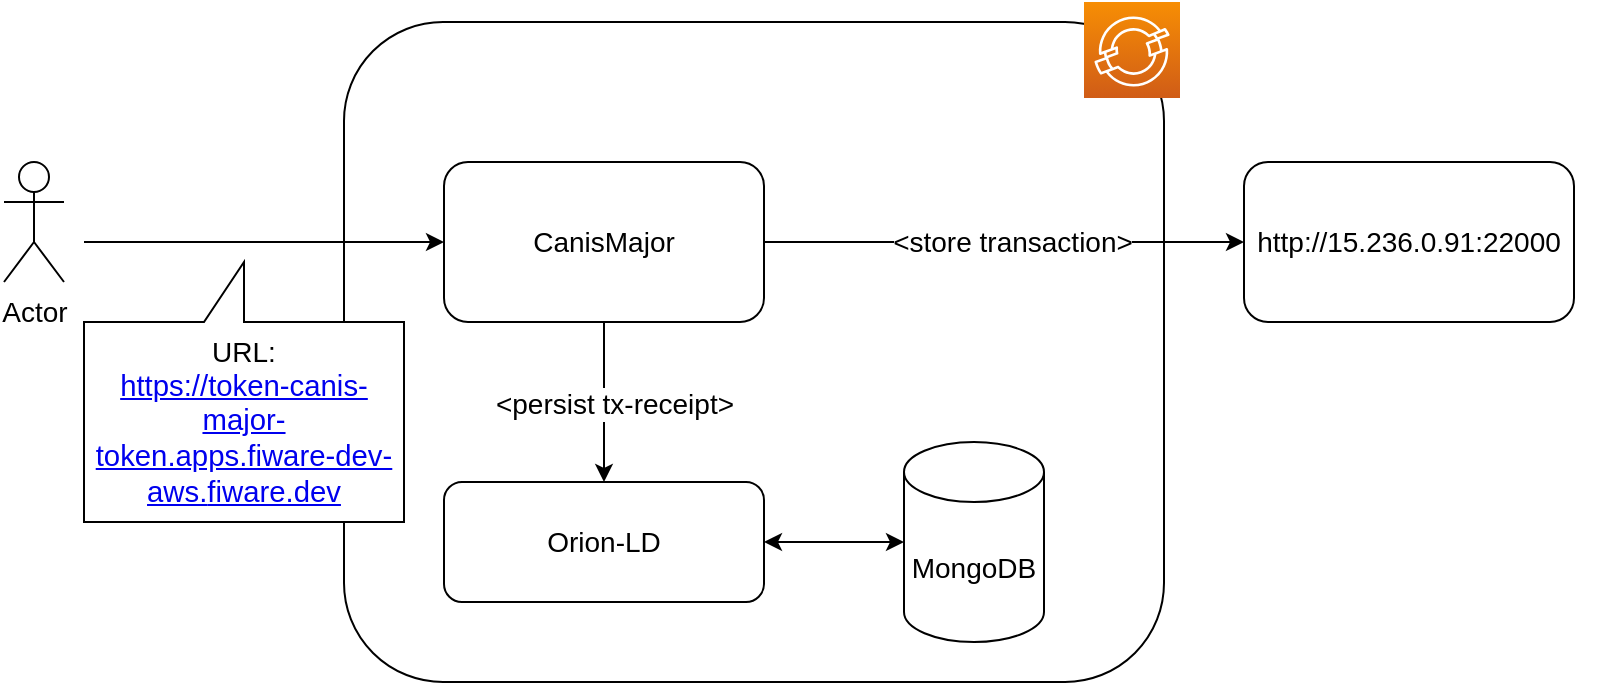 <mxfile version="16.6.5" type="device"><diagram id="O3eeoT9fTH9zFWkKG8IO" name="Page-1"><mxGraphModel dx="1662" dy="873" grid="1" gridSize="10" guides="1" tooltips="1" connect="1" arrows="1" fold="1" page="1" pageScale="1" pageWidth="850" pageHeight="1100" math="0" shadow="0"><root><mxCell id="0"/><mxCell id="1" parent="0"/><mxCell id="n00oQzwvq86F9w5ijK20-14" value="" style="rounded=1;whiteSpace=wrap;html=1;fontSize=14;" vertex="1" parent="1"><mxGeometry x="200" y="290" width="410" height="330" as="geometry"/></mxCell><mxCell id="n00oQzwvq86F9w5ijK20-3" value="" style="group" vertex="1" connectable="0" parent="1"><mxGeometry x="650" y="340" width="178" height="100" as="geometry"/></mxCell><mxCell id="n00oQzwvq86F9w5ijK20-2" value="&lt;font style=&quot;font-size: 14px&quot;&gt;&lt;span class=&quot;pl-s&quot;&gt;http://15.236.0.91:22000&lt;/span&gt;&lt;/font&gt;" style="rounded=1;whiteSpace=wrap;html=1;direction=south;" vertex="1" parent="n00oQzwvq86F9w5ijK20-3"><mxGeometry y="20" width="165" height="80" as="geometry"/></mxCell><mxCell id="n00oQzwvq86F9w5ijK20-1" value="" style="shape=image;html=1;verticalAlign=top;verticalLabelPosition=bottom;labelBackgroundColor=#ffffff;imageAspect=0;aspect=fixed;image=https://cdn1.iconfinder.com/data/icons/cryptocurrency-blockchain-fintech-free/32/Cryptocurrency_blockchain_data-37-128.png;direction=east;" vertex="1" parent="n00oQzwvq86F9w5ijK20-3"><mxGeometry x="130" width="48" height="48" as="geometry"/></mxCell><mxCell id="n00oQzwvq86F9w5ijK20-8" value="&lt;div&gt;CanisMajor&lt;/div&gt;" style="rounded=1;whiteSpace=wrap;html=1;fontSize=14;" vertex="1" parent="1"><mxGeometry x="250" y="360" width="160" height="80" as="geometry"/></mxCell><mxCell id="n00oQzwvq86F9w5ijK20-9" value="" style="endArrow=classic;html=1;rounded=0;fontSize=14;exitX=1;exitY=0.5;exitDx=0;exitDy=0;entryX=0.5;entryY=1;entryDx=0;entryDy=0;" edge="1" parent="1" source="n00oQzwvq86F9w5ijK20-8" target="n00oQzwvq86F9w5ijK20-2"><mxGeometry width="50" height="50" relative="1" as="geometry"><mxPoint x="380" y="290" as="sourcePoint"/><mxPoint x="430" y="240" as="targetPoint"/></mxGeometry></mxCell><mxCell id="n00oQzwvq86F9w5ijK20-10" value="&amp;lt;store transaction&amp;gt;" style="edgeLabel;html=1;align=center;verticalAlign=middle;resizable=0;points=[];fontSize=14;" vertex="1" connectable="0" parent="n00oQzwvq86F9w5ijK20-9"><mxGeometry x="0.122" y="-2" relative="1" as="geometry"><mxPoint x="-11" y="-2" as="offset"/></mxGeometry></mxCell><mxCell id="n00oQzwvq86F9w5ijK20-11" value="&amp;lt;persist tx-receipt&amp;gt;" style="endArrow=classic;html=1;rounded=0;fontSize=14;entryX=0.5;entryY=0;entryDx=0;entryDy=0;exitX=0.5;exitY=1;exitDx=0;exitDy=0;" edge="1" parent="1" source="n00oQzwvq86F9w5ijK20-8" target="n00oQzwvq86F9w5ijK20-4"><mxGeometry x="0.015" y="5" width="50" height="50" relative="1" as="geometry"><mxPoint x="320" y="450" as="sourcePoint"/><mxPoint x="270" y="470" as="targetPoint"/><Array as="points"/><mxPoint as="offset"/></mxGeometry></mxCell><mxCell id="n00oQzwvq86F9w5ijK20-4" value="&lt;div&gt;Orion-LD&lt;/div&gt;" style="rounded=1;whiteSpace=wrap;html=1;fontSize=14;" vertex="1" parent="1"><mxGeometry x="250" y="520" width="160" height="60" as="geometry"/></mxCell><mxCell id="n00oQzwvq86F9w5ijK20-5" value="MongoDB" style="shape=cylinder3;whiteSpace=wrap;html=1;boundedLbl=1;backgroundOutline=1;size=15;fontSize=14;" vertex="1" parent="1"><mxGeometry x="480" y="500" width="70" height="100" as="geometry"/></mxCell><mxCell id="n00oQzwvq86F9w5ijK20-13" value="" style="endArrow=classic;startArrow=classic;html=1;rounded=0;fontSize=14;exitX=1;exitY=0.5;exitDx=0;exitDy=0;entryX=0;entryY=0.5;entryDx=0;entryDy=0;entryPerimeter=0;" edge="1" parent="1" source="n00oQzwvq86F9w5ijK20-4" target="n00oQzwvq86F9w5ijK20-5"><mxGeometry width="50" height="50" relative="1" as="geometry"><mxPoint x="400" y="690" as="sourcePoint"/><mxPoint x="450" y="640" as="targetPoint"/></mxGeometry></mxCell><mxCell id="n00oQzwvq86F9w5ijK20-17" value="" style="sketch=0;points=[[0,0,0],[0.25,0,0],[0.5,0,0],[0.75,0,0],[1,0,0],[0,1,0],[0.25,1,0],[0.5,1,0],[0.75,1,0],[1,1,0],[0,0.25,0],[0,0.5,0],[0,0.75,0],[1,0.25,0],[1,0.5,0],[1,0.75,0]];outlineConnect=0;fontColor=#232F3E;gradientColor=#F78E04;gradientDirection=north;fillColor=#D05C17;strokeColor=#ffffff;dashed=0;verticalLabelPosition=bottom;verticalAlign=top;align=center;html=1;fontSize=12;fontStyle=0;aspect=fixed;shape=mxgraph.aws4.resourceIcon;resIcon=mxgraph.aws4.red_hat_openshift;" vertex="1" parent="1"><mxGeometry x="570" y="280" width="48" height="48" as="geometry"/></mxCell><mxCell id="n00oQzwvq86F9w5ijK20-19" value="Actor" style="shape=umlActor;verticalLabelPosition=bottom;verticalAlign=top;html=1;outlineConnect=0;fontSize=14;" vertex="1" parent="1"><mxGeometry x="30" y="360" width="30" height="60" as="geometry"/></mxCell><mxCell id="n00oQzwvq86F9w5ijK20-21" value="" style="endArrow=classic;html=1;rounded=0;fontSize=14;entryX=0;entryY=0.5;entryDx=0;entryDy=0;" edge="1" parent="1" target="n00oQzwvq86F9w5ijK20-8"><mxGeometry width="50" height="50" relative="1" as="geometry"><mxPoint x="70" y="400" as="sourcePoint"/><mxPoint x="220" y="230" as="targetPoint"/><Array as="points"><mxPoint x="170" y="400"/></Array></mxGeometry></mxCell><mxCell id="n00oQzwvq86F9w5ijK20-22" value="&lt;div&gt;URL:&lt;/div&gt;&lt;div&gt;&lt;span style=&quot;font-size: 11.0pt&quot; lang=&quot;EN-US&quot;&gt; &lt;/span&gt;&lt;span style=&quot;font-size: 11.0pt&quot;&gt;&lt;a href=&quot;https://token-canis-major-token.apps.fiware-dev-aws.fiware.dev&quot; target=&quot;_blank&quot;&gt;https://token-canis-major-&lt;wbr&gt;token.apps.fiware-dev-aws.&lt;wbr&gt;fiware.dev&lt;/a&gt;&lt;/span&gt;&lt;/div&gt;" style="shape=callout;whiteSpace=wrap;html=1;perimeter=calloutPerimeter;fontSize=14;direction=west;" vertex="1" parent="1"><mxGeometry x="70" y="410" width="160" height="130" as="geometry"/></mxCell></root></mxGraphModel></diagram></mxfile>